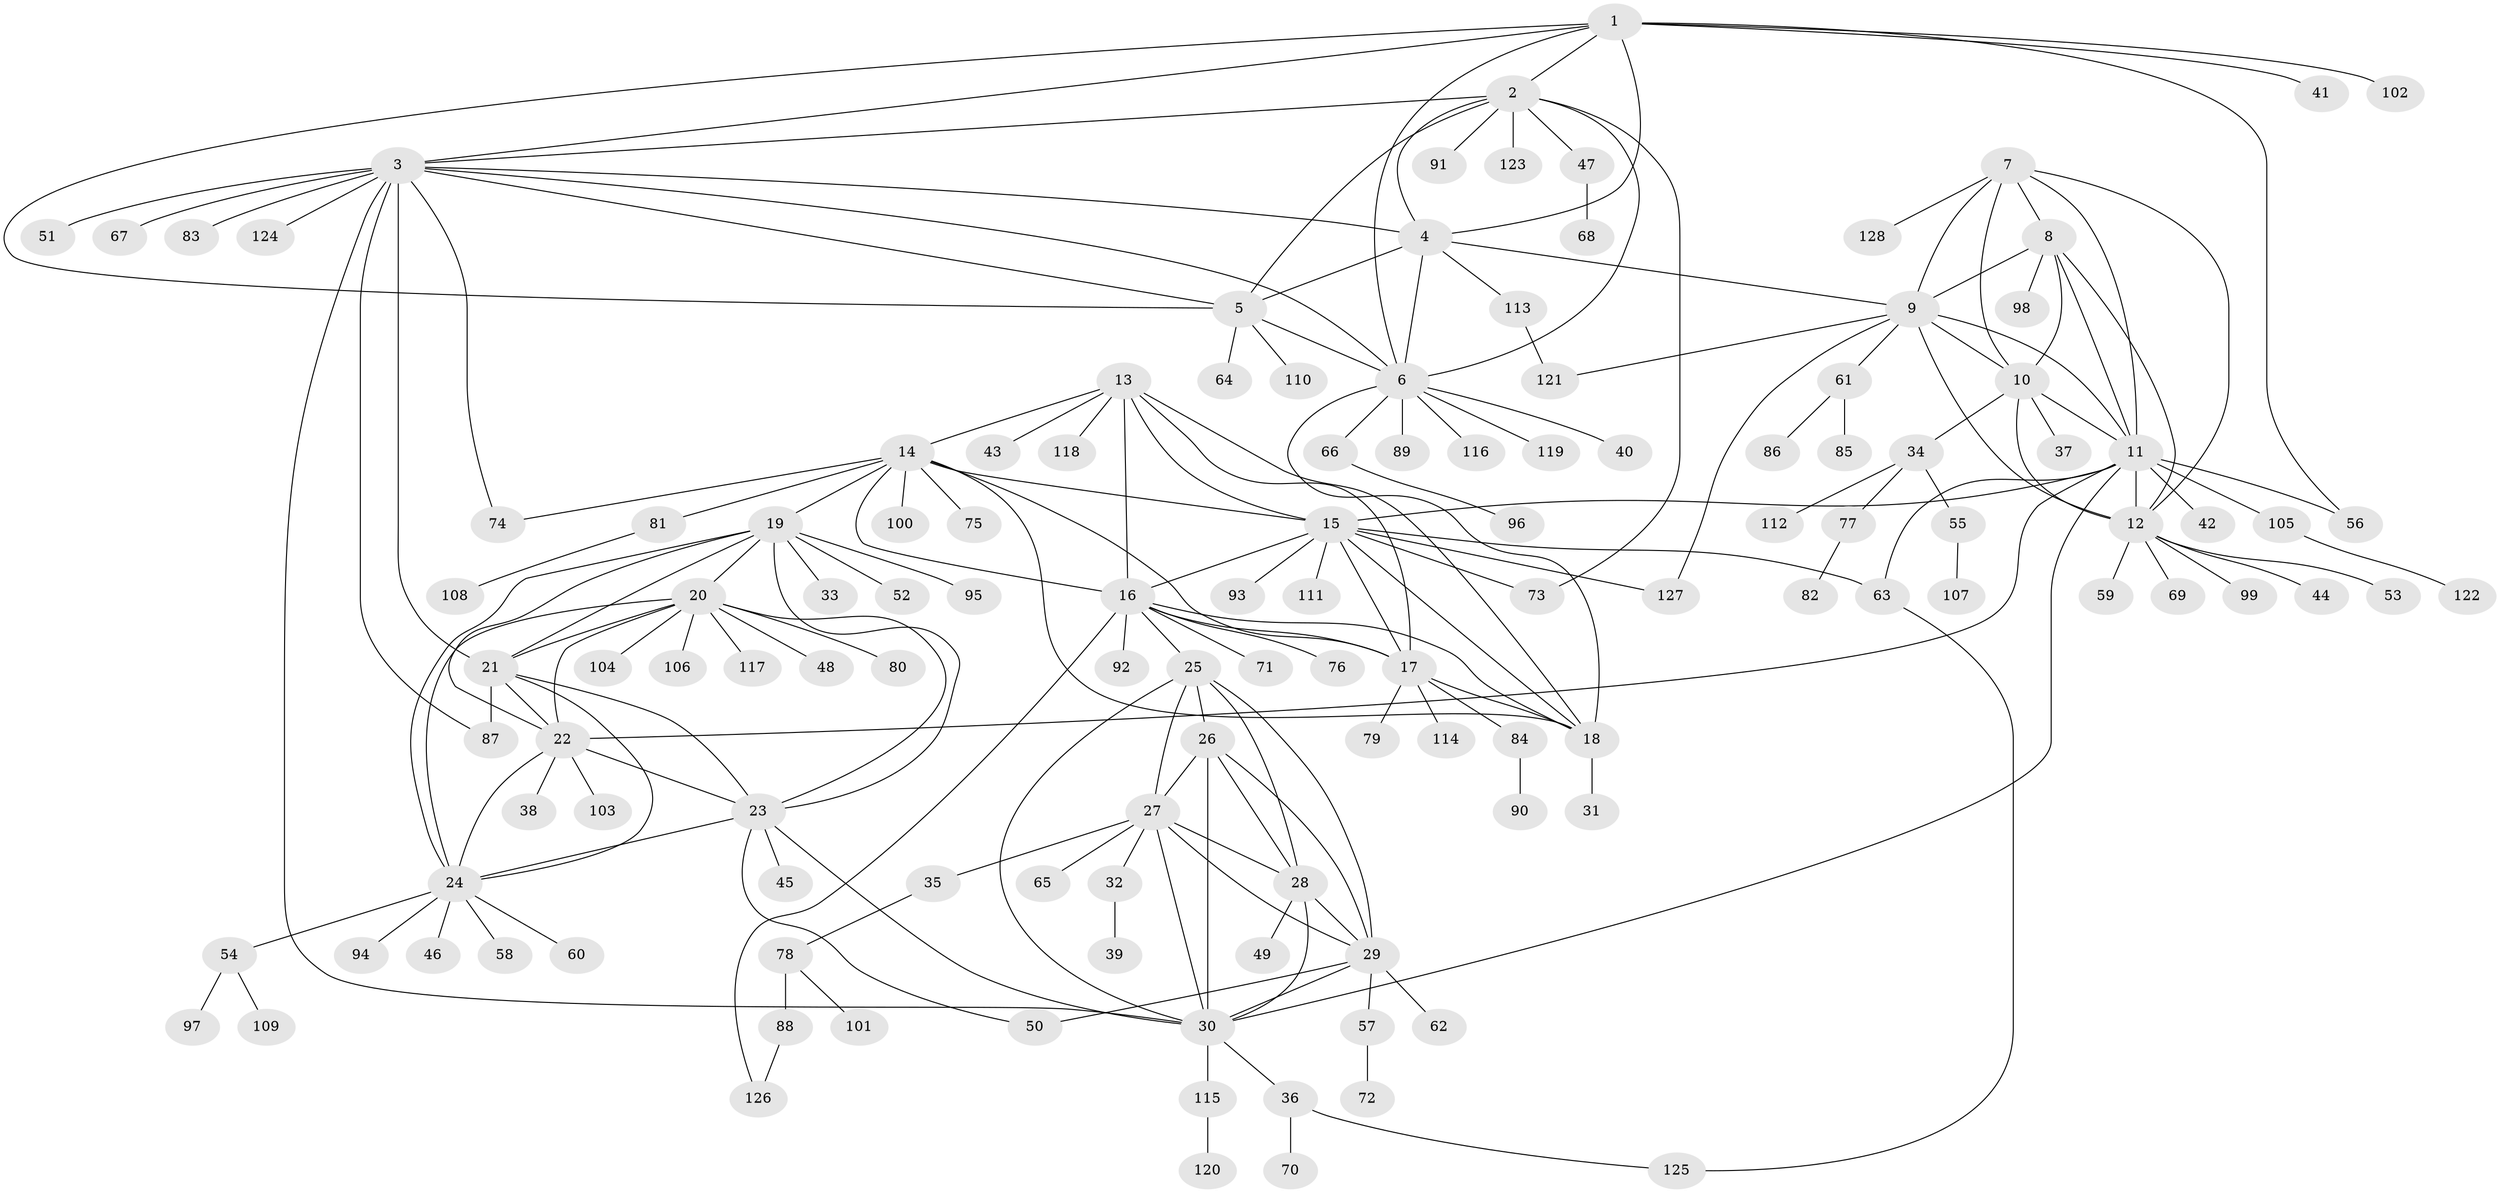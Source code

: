 // coarse degree distribution, {14: 0.010309278350515464, 6: 0.041237113402061855, 11: 0.041237113402061855, 4: 0.030927835051546393, 5: 0.020618556701030927, 9: 0.05154639175257732, 8: 0.030927835051546393, 7: 0.020618556701030927, 1: 0.5670103092783505, 3: 0.020618556701030927, 2: 0.16494845360824742}
// Generated by graph-tools (version 1.1) at 2025/24/03/03/25 07:24:11]
// undirected, 128 vertices, 193 edges
graph export_dot {
graph [start="1"]
  node [color=gray90,style=filled];
  1;
  2;
  3;
  4;
  5;
  6;
  7;
  8;
  9;
  10;
  11;
  12;
  13;
  14;
  15;
  16;
  17;
  18;
  19;
  20;
  21;
  22;
  23;
  24;
  25;
  26;
  27;
  28;
  29;
  30;
  31;
  32;
  33;
  34;
  35;
  36;
  37;
  38;
  39;
  40;
  41;
  42;
  43;
  44;
  45;
  46;
  47;
  48;
  49;
  50;
  51;
  52;
  53;
  54;
  55;
  56;
  57;
  58;
  59;
  60;
  61;
  62;
  63;
  64;
  65;
  66;
  67;
  68;
  69;
  70;
  71;
  72;
  73;
  74;
  75;
  76;
  77;
  78;
  79;
  80;
  81;
  82;
  83;
  84;
  85;
  86;
  87;
  88;
  89;
  90;
  91;
  92;
  93;
  94;
  95;
  96;
  97;
  98;
  99;
  100;
  101;
  102;
  103;
  104;
  105;
  106;
  107;
  108;
  109;
  110;
  111;
  112;
  113;
  114;
  115;
  116;
  117;
  118;
  119;
  120;
  121;
  122;
  123;
  124;
  125;
  126;
  127;
  128;
  1 -- 2;
  1 -- 3;
  1 -- 4;
  1 -- 5;
  1 -- 6;
  1 -- 41;
  1 -- 56;
  1 -- 102;
  2 -- 3;
  2 -- 4;
  2 -- 5;
  2 -- 6;
  2 -- 47;
  2 -- 73;
  2 -- 91;
  2 -- 123;
  3 -- 4;
  3 -- 5;
  3 -- 6;
  3 -- 21;
  3 -- 30;
  3 -- 51;
  3 -- 67;
  3 -- 74;
  3 -- 83;
  3 -- 87;
  3 -- 124;
  4 -- 5;
  4 -- 6;
  4 -- 9;
  4 -- 113;
  5 -- 6;
  5 -- 64;
  5 -- 110;
  6 -- 18;
  6 -- 40;
  6 -- 66;
  6 -- 89;
  6 -- 116;
  6 -- 119;
  7 -- 8;
  7 -- 9;
  7 -- 10;
  7 -- 11;
  7 -- 12;
  7 -- 128;
  8 -- 9;
  8 -- 10;
  8 -- 11;
  8 -- 12;
  8 -- 98;
  9 -- 10;
  9 -- 11;
  9 -- 12;
  9 -- 61;
  9 -- 121;
  9 -- 127;
  10 -- 11;
  10 -- 12;
  10 -- 34;
  10 -- 37;
  11 -- 12;
  11 -- 15;
  11 -- 22;
  11 -- 30;
  11 -- 42;
  11 -- 56;
  11 -- 63;
  11 -- 105;
  12 -- 44;
  12 -- 53;
  12 -- 59;
  12 -- 69;
  12 -- 99;
  13 -- 14;
  13 -- 15;
  13 -- 16;
  13 -- 17;
  13 -- 18;
  13 -- 43;
  13 -- 118;
  14 -- 15;
  14 -- 16;
  14 -- 17;
  14 -- 18;
  14 -- 19;
  14 -- 74;
  14 -- 75;
  14 -- 81;
  14 -- 100;
  15 -- 16;
  15 -- 17;
  15 -- 18;
  15 -- 63;
  15 -- 73;
  15 -- 93;
  15 -- 111;
  15 -- 127;
  16 -- 17;
  16 -- 18;
  16 -- 25;
  16 -- 71;
  16 -- 76;
  16 -- 92;
  16 -- 126;
  17 -- 18;
  17 -- 79;
  17 -- 84;
  17 -- 114;
  18 -- 31;
  19 -- 20;
  19 -- 21;
  19 -- 22;
  19 -- 23;
  19 -- 24;
  19 -- 33;
  19 -- 52;
  19 -- 95;
  20 -- 21;
  20 -- 22;
  20 -- 23;
  20 -- 24;
  20 -- 48;
  20 -- 80;
  20 -- 104;
  20 -- 106;
  20 -- 117;
  21 -- 22;
  21 -- 23;
  21 -- 24;
  21 -- 87;
  22 -- 23;
  22 -- 24;
  22 -- 38;
  22 -- 103;
  23 -- 24;
  23 -- 30;
  23 -- 45;
  23 -- 50;
  24 -- 46;
  24 -- 54;
  24 -- 58;
  24 -- 60;
  24 -- 94;
  25 -- 26;
  25 -- 27;
  25 -- 28;
  25 -- 29;
  25 -- 30;
  26 -- 27;
  26 -- 28;
  26 -- 29;
  26 -- 30;
  27 -- 28;
  27 -- 29;
  27 -- 30;
  27 -- 32;
  27 -- 35;
  27 -- 65;
  28 -- 29;
  28 -- 30;
  28 -- 49;
  29 -- 30;
  29 -- 50;
  29 -- 57;
  29 -- 62;
  30 -- 36;
  30 -- 115;
  32 -- 39;
  34 -- 55;
  34 -- 77;
  34 -- 112;
  35 -- 78;
  36 -- 70;
  36 -- 125;
  47 -- 68;
  54 -- 97;
  54 -- 109;
  55 -- 107;
  57 -- 72;
  61 -- 85;
  61 -- 86;
  63 -- 125;
  66 -- 96;
  77 -- 82;
  78 -- 88;
  78 -- 101;
  81 -- 108;
  84 -- 90;
  88 -- 126;
  105 -- 122;
  113 -- 121;
  115 -- 120;
}
